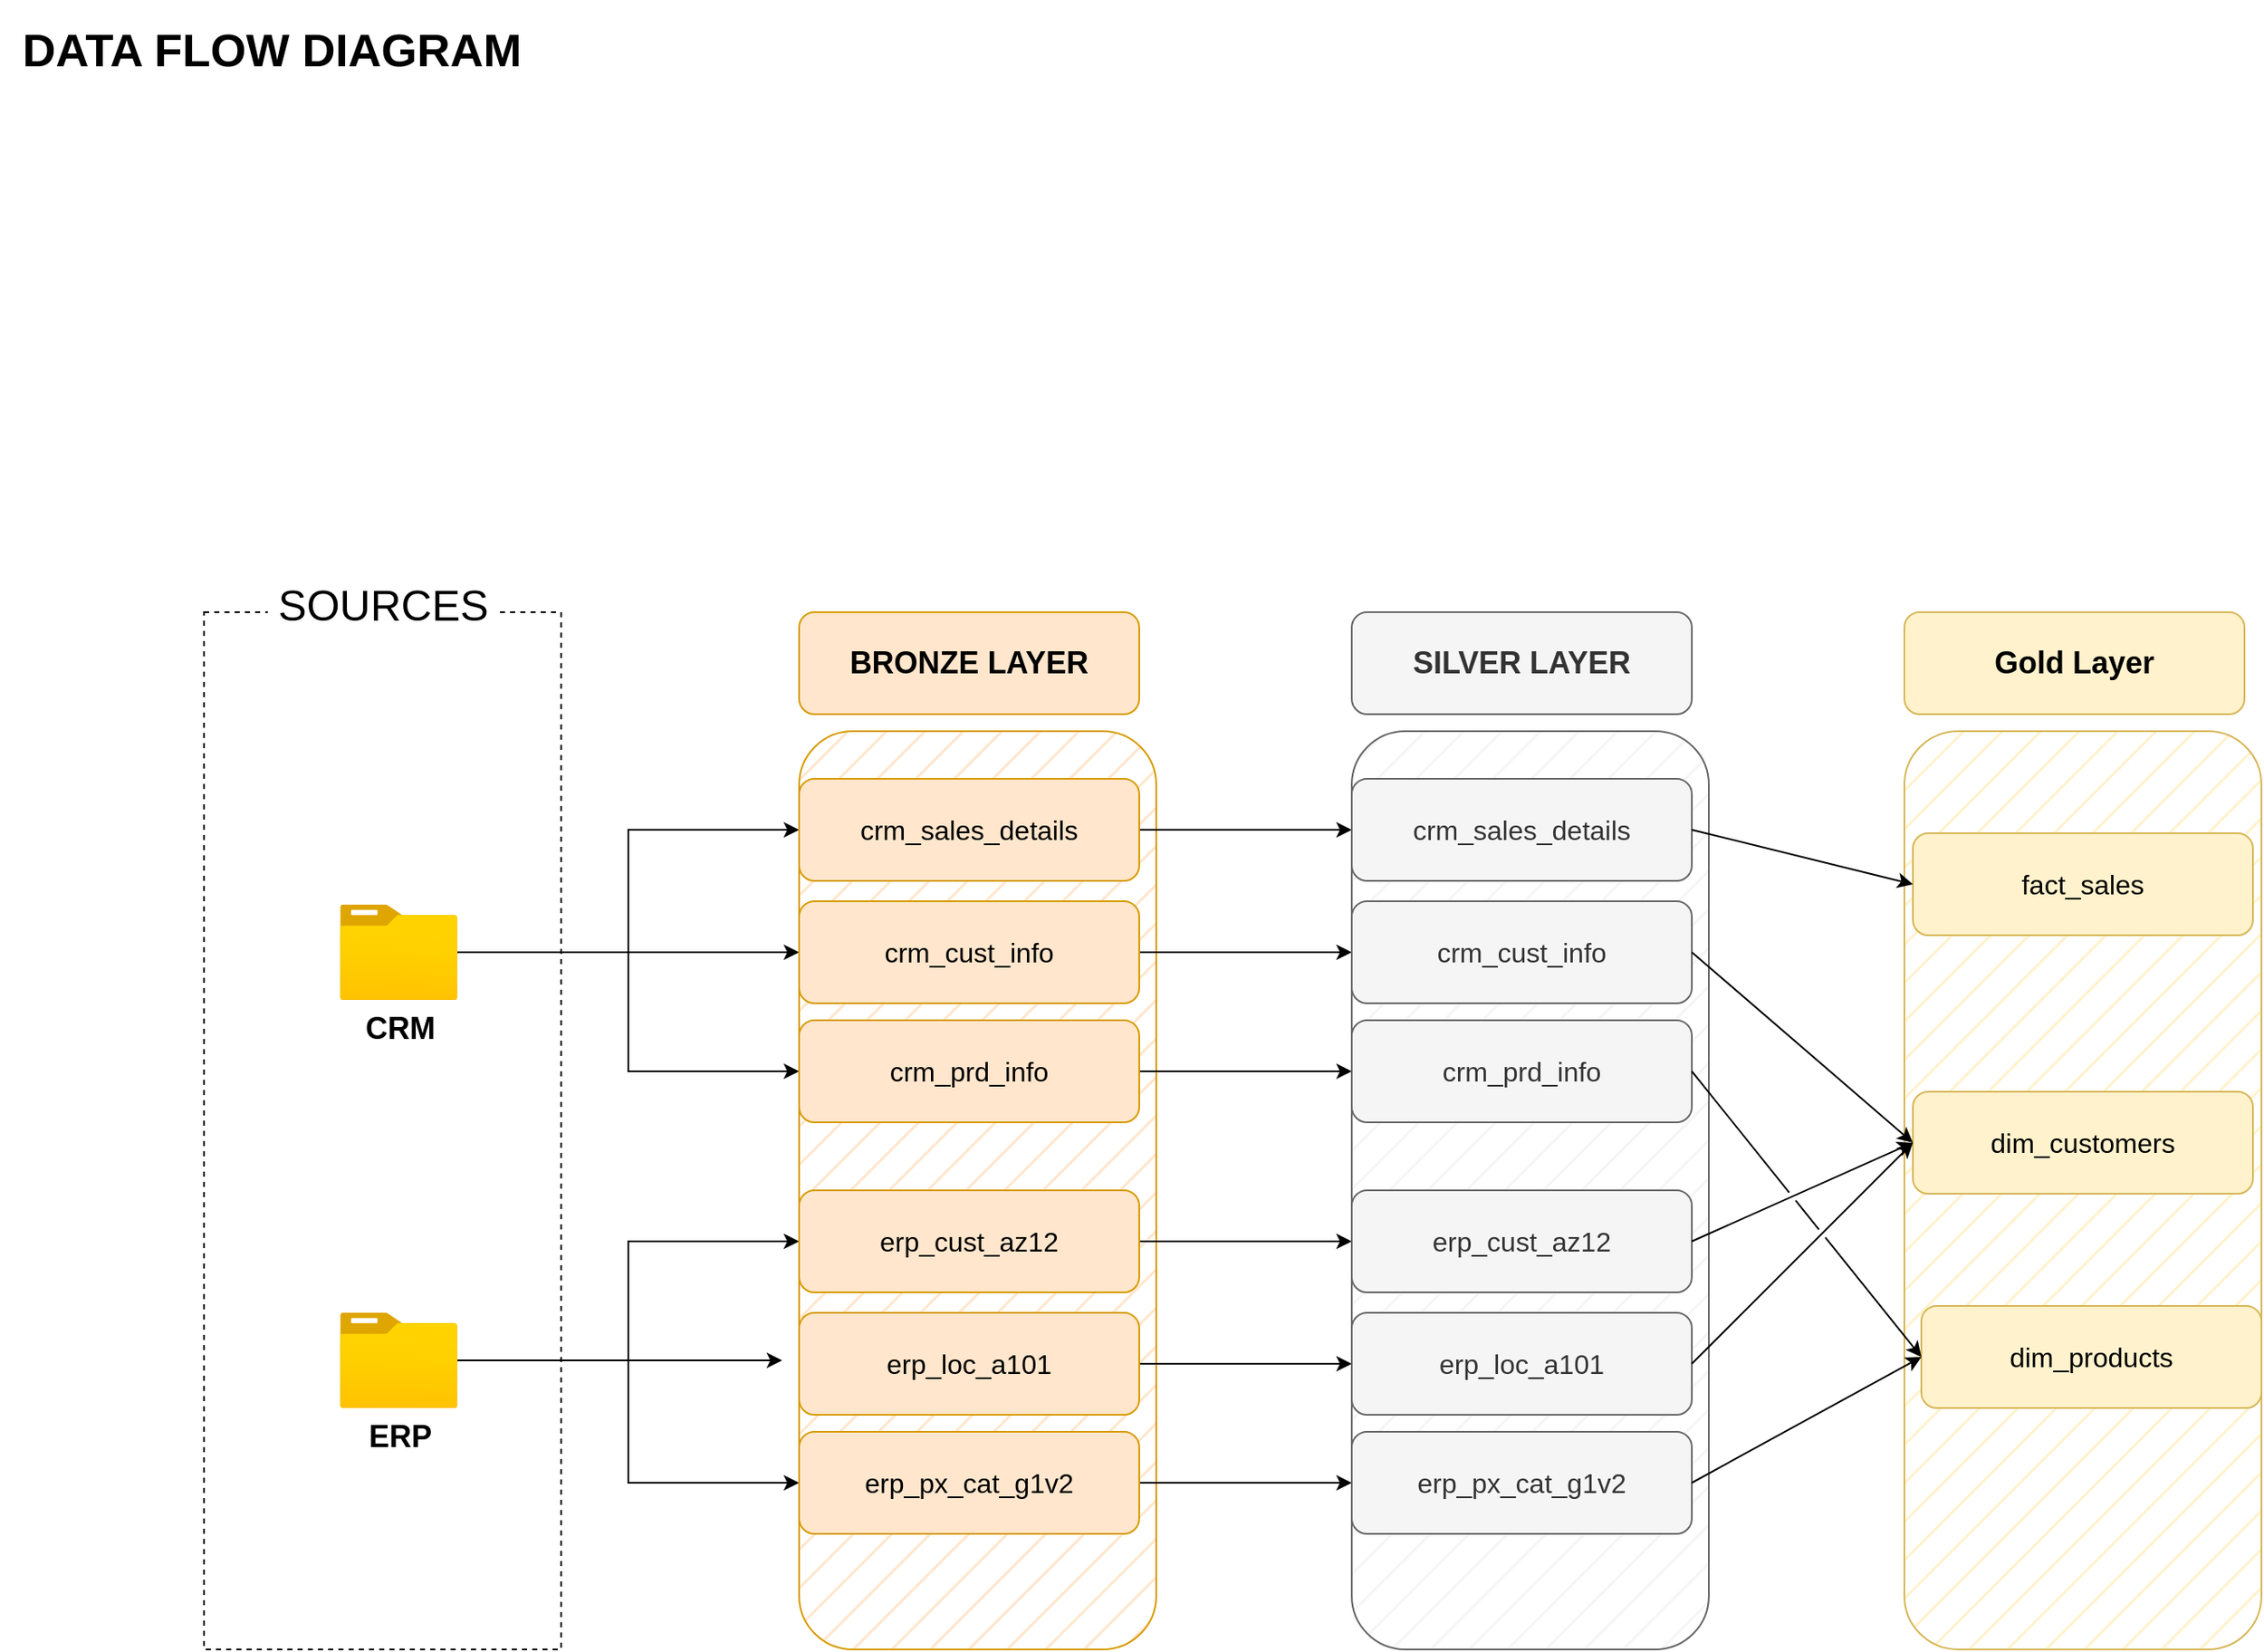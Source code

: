 <mxfile version="26.0.9">
  <diagram name="Page-1" id="81w398Q4M4GDHSjiSrml">
    <mxGraphModel dx="2074" dy="1244" grid="1" gridSize="10" guides="1" tooltips="1" connect="1" arrows="1" fold="1" page="1" pageScale="1" pageWidth="1920" pageHeight="1200" math="0" shadow="0">
      <root>
        <mxCell id="0" />
        <mxCell id="1" parent="0" />
        <mxCell id="-6winLr6Bv6_HHyOMZrI-1" value="&lt;font style=&quot;font-size: 27px;&quot;&gt;DATA FLOW DIAGRAM&lt;/font&gt;" style="text;html=1;align=center;verticalAlign=middle;whiteSpace=wrap;rounded=0;fontStyle=1" parent="1" vertex="1">
          <mxGeometry x="60" y="10" width="320" height="60" as="geometry" />
        </mxCell>
        <mxCell id="-6winLr6Bv6_HHyOMZrI-2" value="" style="rounded=0;whiteSpace=wrap;html=1;fillColor=none;dashed=1;" parent="1" vertex="1">
          <mxGeometry x="180" y="370" width="210" height="610" as="geometry" />
        </mxCell>
        <mxCell id="-6winLr6Bv6_HHyOMZrI-4" value="&lt;font style=&quot;font-size: 25px;&quot;&gt;SOURCES&lt;/font&gt;" style="rounded=1;whiteSpace=wrap;html=1;strokeColor=none;" parent="1" vertex="1">
          <mxGeometry x="217.5" y="340" width="135" height="50" as="geometry" />
        </mxCell>
        <mxCell id="-6winLr6Bv6_HHyOMZrI-16" style="edgeStyle=orthogonalEdgeStyle;rounded=0;orthogonalLoop=1;jettySize=auto;html=1;entryX=0;entryY=0.5;entryDx=0;entryDy=0;" parent="1" source="-6winLr6Bv6_HHyOMZrI-5" target="-6winLr6Bv6_HHyOMZrI-10" edge="1">
          <mxGeometry relative="1" as="geometry" />
        </mxCell>
        <mxCell id="-6winLr6Bv6_HHyOMZrI-17" style="edgeStyle=orthogonalEdgeStyle;rounded=0;orthogonalLoop=1;jettySize=auto;html=1;entryX=0;entryY=0.5;entryDx=0;entryDy=0;" parent="1" source="-6winLr6Bv6_HHyOMZrI-5" target="-6winLr6Bv6_HHyOMZrI-9" edge="1">
          <mxGeometry relative="1" as="geometry" />
        </mxCell>
        <mxCell id="-6winLr6Bv6_HHyOMZrI-18" style="edgeStyle=orthogonalEdgeStyle;rounded=0;orthogonalLoop=1;jettySize=auto;html=1;entryX=0;entryY=0.5;entryDx=0;entryDy=0;" parent="1" source="-6winLr6Bv6_HHyOMZrI-5" target="-6winLr6Bv6_HHyOMZrI-11" edge="1">
          <mxGeometry relative="1" as="geometry" />
        </mxCell>
        <mxCell id="-6winLr6Bv6_HHyOMZrI-5" value="&lt;b&gt;&lt;font style=&quot;font-size: 18px;&quot;&gt;CRM&lt;/font&gt;&lt;/b&gt;" style="image;aspect=fixed;html=1;points=[];align=center;fontSize=12;image=img/lib/azure2/general/Folder_Blank.svg;" parent="1" vertex="1">
          <mxGeometry x="260" y="542" width="69" height="56.0" as="geometry" />
        </mxCell>
        <mxCell id="-6winLr6Bv6_HHyOMZrI-26" style="edgeStyle=orthogonalEdgeStyle;rounded=0;orthogonalLoop=1;jettySize=auto;html=1;" parent="1" source="-6winLr6Bv6_HHyOMZrI-6" edge="1">
          <mxGeometry relative="1" as="geometry">
            <mxPoint x="520" y="810" as="targetPoint" />
          </mxGeometry>
        </mxCell>
        <mxCell id="-6winLr6Bv6_HHyOMZrI-27" style="edgeStyle=orthogonalEdgeStyle;rounded=0;orthogonalLoop=1;jettySize=auto;html=1;entryX=0;entryY=0.5;entryDx=0;entryDy=0;" parent="1" source="-6winLr6Bv6_HHyOMZrI-6" target="-6winLr6Bv6_HHyOMZrI-20" edge="1">
          <mxGeometry relative="1" as="geometry" />
        </mxCell>
        <mxCell id="-6winLr6Bv6_HHyOMZrI-28" style="edgeStyle=orthogonalEdgeStyle;rounded=0;orthogonalLoop=1;jettySize=auto;html=1;entryX=0;entryY=0.5;entryDx=0;entryDy=0;" parent="1" source="-6winLr6Bv6_HHyOMZrI-6" target="-6winLr6Bv6_HHyOMZrI-22" edge="1">
          <mxGeometry relative="1" as="geometry" />
        </mxCell>
        <mxCell id="-6winLr6Bv6_HHyOMZrI-6" value="&lt;span style=&quot;font-size: 18px;&quot;&gt;&lt;b&gt;ERP&lt;/b&gt;&lt;/span&gt;" style="image;aspect=fixed;html=1;points=[];align=center;fontSize=12;image=img/lib/azure2/general/Folder_Blank.svg;" parent="1" vertex="1">
          <mxGeometry x="260" y="782" width="69" height="56.0" as="geometry" />
        </mxCell>
        <mxCell id="-6winLr6Bv6_HHyOMZrI-7" value="" style="rounded=1;whiteSpace=wrap;html=1;fillStyle=hatch;fillColor=#ffe6cc;strokeColor=#d79b00;" parent="1" vertex="1">
          <mxGeometry x="530" y="440" width="210" height="540" as="geometry" />
        </mxCell>
        <mxCell id="-6winLr6Bv6_HHyOMZrI-8" value="&lt;b&gt;&lt;font style=&quot;font-size: 18px;&quot;&gt;BRONZE LAYER&lt;/font&gt;&lt;/b&gt;" style="rounded=1;whiteSpace=wrap;html=1;fillColor=#ffe6cc;strokeColor=#d79b00;" parent="1" vertex="1">
          <mxGeometry x="530" y="370" width="200" height="60" as="geometry" />
        </mxCell>
        <mxCell id="A6P8EsylHgTHyOFzpjPp-9" style="edgeStyle=orthogonalEdgeStyle;rounded=0;orthogonalLoop=1;jettySize=auto;html=1;entryX=0;entryY=0.5;entryDx=0;entryDy=0;" parent="1" source="-6winLr6Bv6_HHyOMZrI-9" target="A6P8EsylHgTHyOFzpjPp-3" edge="1">
          <mxGeometry relative="1" as="geometry" />
        </mxCell>
        <mxCell id="-6winLr6Bv6_HHyOMZrI-9" value="&lt;font style=&quot;font-size: 16px;&quot;&gt;crm_sales_details&lt;/font&gt;" style="rounded=1;whiteSpace=wrap;html=1;fillColor=#ffe6cc;strokeColor=#d79b00;" parent="1" vertex="1">
          <mxGeometry x="530" y="468" width="200" height="60" as="geometry" />
        </mxCell>
        <mxCell id="A6P8EsylHgTHyOFzpjPp-10" style="edgeStyle=orthogonalEdgeStyle;rounded=0;orthogonalLoop=1;jettySize=auto;html=1;entryX=0;entryY=0.5;entryDx=0;entryDy=0;" parent="1" source="-6winLr6Bv6_HHyOMZrI-10" target="A6P8EsylHgTHyOFzpjPp-4" edge="1">
          <mxGeometry relative="1" as="geometry" />
        </mxCell>
        <mxCell id="-6winLr6Bv6_HHyOMZrI-10" value="&lt;font style=&quot;font-size: 16px;&quot;&gt;crm_cust_info&lt;/font&gt;" style="rounded=1;whiteSpace=wrap;html=1;fillColor=#ffe6cc;strokeColor=#d79b00;" parent="1" vertex="1">
          <mxGeometry x="530" y="540" width="200" height="60" as="geometry" />
        </mxCell>
        <mxCell id="A6P8EsylHgTHyOFzpjPp-11" style="edgeStyle=orthogonalEdgeStyle;rounded=0;orthogonalLoop=1;jettySize=auto;html=1;entryX=0;entryY=0.5;entryDx=0;entryDy=0;" parent="1" source="-6winLr6Bv6_HHyOMZrI-11" target="A6P8EsylHgTHyOFzpjPp-5" edge="1">
          <mxGeometry relative="1" as="geometry" />
        </mxCell>
        <mxCell id="-6winLr6Bv6_HHyOMZrI-11" value="&lt;span style=&quot;font-size: 16px;&quot;&gt;crm_prd_info&lt;/span&gt;" style="rounded=1;whiteSpace=wrap;html=1;fillColor=#ffe6cc;strokeColor=#d79b00;" parent="1" vertex="1">
          <mxGeometry x="530" y="610" width="200" height="60" as="geometry" />
        </mxCell>
        <mxCell id="A6P8EsylHgTHyOFzpjPp-13" style="edgeStyle=orthogonalEdgeStyle;rounded=0;orthogonalLoop=1;jettySize=auto;html=1;entryX=0;entryY=0.5;entryDx=0;entryDy=0;" parent="1" source="-6winLr6Bv6_HHyOMZrI-20" target="A6P8EsylHgTHyOFzpjPp-6" edge="1">
          <mxGeometry relative="1" as="geometry" />
        </mxCell>
        <mxCell id="-6winLr6Bv6_HHyOMZrI-20" value="&lt;font style=&quot;font-size: 16px;&quot;&gt;erp_cust_az12&lt;/font&gt;" style="rounded=1;whiteSpace=wrap;html=1;fillColor=#ffe6cc;strokeColor=#d79b00;" parent="1" vertex="1">
          <mxGeometry x="530" y="710" width="200" height="60" as="geometry" />
        </mxCell>
        <mxCell id="A6P8EsylHgTHyOFzpjPp-14" style="edgeStyle=orthogonalEdgeStyle;rounded=0;orthogonalLoop=1;jettySize=auto;html=1;entryX=0;entryY=0.5;entryDx=0;entryDy=0;" parent="1" source="-6winLr6Bv6_HHyOMZrI-21" target="A6P8EsylHgTHyOFzpjPp-7" edge="1">
          <mxGeometry relative="1" as="geometry" />
        </mxCell>
        <mxCell id="-6winLr6Bv6_HHyOMZrI-21" value="&lt;font style=&quot;font-size: 16px;&quot;&gt;erp_loc_a101&lt;/font&gt;" style="rounded=1;whiteSpace=wrap;html=1;fillColor=#ffe6cc;strokeColor=#d79b00;" parent="1" vertex="1">
          <mxGeometry x="530" y="782" width="200" height="60" as="geometry" />
        </mxCell>
        <mxCell id="A6P8EsylHgTHyOFzpjPp-15" style="edgeStyle=orthogonalEdgeStyle;rounded=0;orthogonalLoop=1;jettySize=auto;html=1;entryX=0;entryY=0.5;entryDx=0;entryDy=0;" parent="1" source="-6winLr6Bv6_HHyOMZrI-22" target="A6P8EsylHgTHyOFzpjPp-8" edge="1">
          <mxGeometry relative="1" as="geometry" />
        </mxCell>
        <mxCell id="-6winLr6Bv6_HHyOMZrI-22" value="&lt;span style=&quot;font-size: 16px;&quot;&gt;erp_px_cat_g1v2&lt;/span&gt;" style="rounded=1;whiteSpace=wrap;html=1;fillColor=#ffe6cc;strokeColor=#d79b00;" parent="1" vertex="1">
          <mxGeometry x="530" y="852" width="200" height="60" as="geometry" />
        </mxCell>
        <mxCell id="A6P8EsylHgTHyOFzpjPp-1" value="" style="rounded=1;whiteSpace=wrap;html=1;fillStyle=hatch;fillColor=#f5f5f5;strokeColor=#666666;fontColor=#333333;" parent="1" vertex="1">
          <mxGeometry x="855" y="440" width="210" height="540" as="geometry" />
        </mxCell>
        <mxCell id="A6P8EsylHgTHyOFzpjPp-2" value="&lt;b&gt;&lt;font style=&quot;font-size: 18px;&quot;&gt;SILVER LAYER&lt;/font&gt;&lt;/b&gt;" style="rounded=1;whiteSpace=wrap;html=1;fillColor=#f5f5f5;strokeColor=#666666;fontColor=#333333;" parent="1" vertex="1">
          <mxGeometry x="855" y="370" width="200" height="60" as="geometry" />
        </mxCell>
        <mxCell id="A6P8EsylHgTHyOFzpjPp-3" value="&lt;font style=&quot;font-size: 16px;&quot;&gt;crm_sales_details&lt;/font&gt;" style="rounded=1;whiteSpace=wrap;html=1;fillColor=#f5f5f5;strokeColor=#666666;fontColor=#333333;" parent="1" vertex="1">
          <mxGeometry x="855" y="468" width="200" height="60" as="geometry" />
        </mxCell>
        <mxCell id="A6P8EsylHgTHyOFzpjPp-4" value="&lt;font style=&quot;font-size: 16px;&quot;&gt;crm_cust_info&lt;/font&gt;" style="rounded=1;whiteSpace=wrap;html=1;fillColor=#f5f5f5;strokeColor=#666666;fontColor=#333333;" parent="1" vertex="1">
          <mxGeometry x="855" y="540" width="200" height="60" as="geometry" />
        </mxCell>
        <mxCell id="A6P8EsylHgTHyOFzpjPp-5" value="&lt;span style=&quot;font-size: 16px;&quot;&gt;crm_prd_info&lt;/span&gt;" style="rounded=1;whiteSpace=wrap;html=1;fillColor=#f5f5f5;strokeColor=#666666;fontColor=#333333;" parent="1" vertex="1">
          <mxGeometry x="855" y="610" width="200" height="60" as="geometry" />
        </mxCell>
        <mxCell id="A6P8EsylHgTHyOFzpjPp-6" value="&lt;font style=&quot;font-size: 16px;&quot;&gt;erp_cust_az12&lt;/font&gt;" style="rounded=1;whiteSpace=wrap;html=1;fillColor=#f5f5f5;strokeColor=#666666;fontColor=#333333;" parent="1" vertex="1">
          <mxGeometry x="855" y="710" width="200" height="60" as="geometry" />
        </mxCell>
        <mxCell id="A6P8EsylHgTHyOFzpjPp-7" value="&lt;font style=&quot;font-size: 16px;&quot;&gt;erp_loc_a101&lt;/font&gt;" style="rounded=1;whiteSpace=wrap;html=1;fillColor=#f5f5f5;strokeColor=#666666;fontColor=#333333;" parent="1" vertex="1">
          <mxGeometry x="855" y="782" width="200" height="60" as="geometry" />
        </mxCell>
        <mxCell id="A6P8EsylHgTHyOFzpjPp-8" value="&lt;span style=&quot;font-size: 16px;&quot;&gt;erp_px_cat_g1v2&lt;/span&gt;" style="rounded=1;whiteSpace=wrap;html=1;fillColor=#f5f5f5;strokeColor=#666666;fontColor=#333333;" parent="1" vertex="1">
          <mxGeometry x="855" y="852" width="200" height="60" as="geometry" />
        </mxCell>
        <mxCell id="PutoDP5lfAyOhftWPVhE-1" value="" style="rounded=1;whiteSpace=wrap;html=1;fillStyle=hatch;fillColor=#fff2cc;strokeColor=#d6b656;" vertex="1" parent="1">
          <mxGeometry x="1180" y="440" width="210" height="540" as="geometry" />
        </mxCell>
        <mxCell id="PutoDP5lfAyOhftWPVhE-2" value="&lt;b&gt;&lt;font style=&quot;font-size: 18px;&quot;&gt;Gold Layer&lt;/font&gt;&lt;/b&gt;" style="rounded=1;whiteSpace=wrap;html=1;fillColor=#fff2cc;strokeColor=#d6b656;" vertex="1" parent="1">
          <mxGeometry x="1180" y="370" width="200" height="60" as="geometry" />
        </mxCell>
        <mxCell id="PutoDP5lfAyOhftWPVhE-3" value="&lt;font style=&quot;font-size: 16px;&quot;&gt;fact_sales&lt;/font&gt;" style="rounded=1;whiteSpace=wrap;html=1;fillColor=#fff2cc;strokeColor=#d6b656;" vertex="1" parent="1">
          <mxGeometry x="1185" y="500" width="200" height="60" as="geometry" />
        </mxCell>
        <mxCell id="PutoDP5lfAyOhftWPVhE-4" value="&lt;font style=&quot;font-size: 16px;&quot;&gt;dim_customers&lt;/font&gt;" style="rounded=1;whiteSpace=wrap;html=1;fillColor=#fff2cc;strokeColor=#d6b656;" vertex="1" parent="1">
          <mxGeometry x="1185" y="652" width="200" height="60" as="geometry" />
        </mxCell>
        <mxCell id="PutoDP5lfAyOhftWPVhE-5" value="&lt;span style=&quot;font-size: 16px;&quot;&gt;dim_products&lt;/span&gt;" style="rounded=1;whiteSpace=wrap;html=1;fillColor=#fff2cc;strokeColor=#d6b656;" vertex="1" parent="1">
          <mxGeometry x="1190" y="778" width="200" height="60" as="geometry" />
        </mxCell>
        <mxCell id="PutoDP5lfAyOhftWPVhE-9" value="" style="endArrow=classic;html=1;rounded=0;exitX=1;exitY=0.5;exitDx=0;exitDy=0;entryX=0;entryY=0.5;entryDx=0;entryDy=0;" edge="1" parent="1" source="A6P8EsylHgTHyOFzpjPp-3" target="PutoDP5lfAyOhftWPVhE-3">
          <mxGeometry width="50" height="50" relative="1" as="geometry">
            <mxPoint x="1100" y="640" as="sourcePoint" />
            <mxPoint x="1150" y="590" as="targetPoint" />
          </mxGeometry>
        </mxCell>
        <mxCell id="PutoDP5lfAyOhftWPVhE-10" value="" style="endArrow=classic;html=1;rounded=0;exitX=1;exitY=0.5;exitDx=0;exitDy=0;entryX=0;entryY=0.5;entryDx=0;entryDy=0;jumpStyle=gap;" edge="1" parent="1" source="A6P8EsylHgTHyOFzpjPp-4" target="PutoDP5lfAyOhftWPVhE-4">
          <mxGeometry width="50" height="50" relative="1" as="geometry">
            <mxPoint x="1065" y="508" as="sourcePoint" />
            <mxPoint x="1195" y="540" as="targetPoint" />
          </mxGeometry>
        </mxCell>
        <mxCell id="PutoDP5lfAyOhftWPVhE-14" value="" style="endArrow=classic;html=1;rounded=0;entryX=0;entryY=0.5;entryDx=0;entryDy=0;exitX=1;exitY=0.5;exitDx=0;exitDy=0;jumpStyle=gap;" edge="1" parent="1" source="A6P8EsylHgTHyOFzpjPp-6" target="PutoDP5lfAyOhftWPVhE-4">
          <mxGeometry width="50" height="50" relative="1" as="geometry">
            <mxPoint x="1100" y="760" as="sourcePoint" />
            <mxPoint x="1150" y="710" as="targetPoint" />
          </mxGeometry>
        </mxCell>
        <mxCell id="PutoDP5lfAyOhftWPVhE-15" value="" style="endArrow=classic;html=1;rounded=0;exitX=1;exitY=0.5;exitDx=0;exitDy=0;entryX=0;entryY=0.5;entryDx=0;entryDy=0;jumpStyle=gap;" edge="1" parent="1" source="A6P8EsylHgTHyOFzpjPp-7" target="PutoDP5lfAyOhftWPVhE-4">
          <mxGeometry width="50" height="50" relative="1" as="geometry">
            <mxPoint x="1090" y="800" as="sourcePoint" />
            <mxPoint x="1140" y="750" as="targetPoint" />
          </mxGeometry>
        </mxCell>
        <mxCell id="PutoDP5lfAyOhftWPVhE-16" value="" style="endArrow=classic;html=1;rounded=0;entryX=0;entryY=0.5;entryDx=0;entryDy=0;exitX=1;exitY=0.5;exitDx=0;exitDy=0;jumpStyle=gap;" edge="1" parent="1" source="A6P8EsylHgTHyOFzpjPp-8" target="PutoDP5lfAyOhftWPVhE-5">
          <mxGeometry width="50" height="50" relative="1" as="geometry">
            <mxPoint x="1090" y="880" as="sourcePoint" />
            <mxPoint x="1140" y="830" as="targetPoint" />
          </mxGeometry>
        </mxCell>
        <mxCell id="PutoDP5lfAyOhftWPVhE-17" value="" style="endArrow=classic;html=1;rounded=0;exitX=1;exitY=0.5;exitDx=0;exitDy=0;entryX=0;entryY=0.5;entryDx=0;entryDy=0;jumpStyle=gap;" edge="1" parent="1" source="A6P8EsylHgTHyOFzpjPp-5" target="PutoDP5lfAyOhftWPVhE-5">
          <mxGeometry width="50" height="50" relative="1" as="geometry">
            <mxPoint x="1075" y="518" as="sourcePoint" />
            <mxPoint x="1205" y="550" as="targetPoint" />
          </mxGeometry>
        </mxCell>
      </root>
    </mxGraphModel>
  </diagram>
</mxfile>
